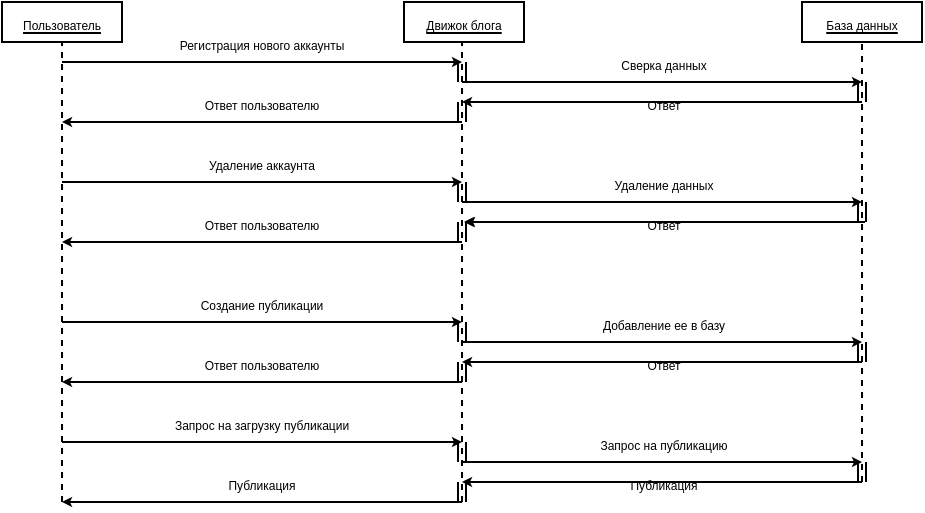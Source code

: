 <mxfile version="12.3.3" type="device" pages="1"><diagram id="SskassPZ_28P_0DIX0Dh" name="Page-1"><mxGraphModel dx="563" dy="312" grid="1" gridSize="10" guides="1" tooltips="1" connect="1" arrows="1" fold="1" page="1" pageScale="1" pageWidth="827" pageHeight="1169" math="0" shadow="0"><root><mxCell id="0"/><mxCell id="1" parent="0"/><mxCell id="jCWmxjjNjWLNeYqLQWng-11" value="&lt;font style=&quot;font-size: 6px&quot;&gt;Регистрация нового аккаунты&lt;/font&gt;" style="text;html=1;strokeColor=none;fillColor=none;align=center;verticalAlign=middle;whiteSpace=wrap;rounded=0;" vertex="1" parent="1"><mxGeometry x="120" y="190" width="100" height="20" as="geometry"/></mxCell><mxCell id="jCWmxjjNjWLNeYqLQWng-3" value="&lt;font style=&quot;font-size: 6px&quot;&gt;&lt;u&gt;Пользователь&lt;/u&gt;&lt;/font&gt;" style="rounded=0;whiteSpace=wrap;html=1;" vertex="1" parent="1"><mxGeometry x="40" y="180" width="60" height="20" as="geometry"/></mxCell><mxCell id="jCWmxjjNjWLNeYqLQWng-4" value="&lt;font style=&quot;font-size: 6px&quot;&gt;&lt;u&gt;Движок блога&lt;br&gt;&lt;/u&gt;&lt;/font&gt;" style="rounded=0;whiteSpace=wrap;html=1;" vertex="1" parent="1"><mxGeometry x="241" y="180" width="60" height="20" as="geometry"/></mxCell><mxCell id="jCWmxjjNjWLNeYqLQWng-5" value="&lt;font style=&quot;font-size: 6px&quot;&gt;&lt;u&gt;База данных&lt;br&gt;&lt;/u&gt;&lt;/font&gt;" style="rounded=0;whiteSpace=wrap;html=1;" vertex="1" parent="1"><mxGeometry x="440" y="180" width="60" height="20" as="geometry"/></mxCell><mxCell id="jCWmxjjNjWLNeYqLQWng-6" value="" style="endArrow=none;dashed=1;html=1;entryX=0.5;entryY=1;entryDx=0;entryDy=0;" edge="1" parent="1" target="jCWmxjjNjWLNeYqLQWng-3"><mxGeometry width="50" height="50" relative="1" as="geometry"><mxPoint x="70" y="430" as="sourcePoint"/><mxPoint x="90" y="220" as="targetPoint"/></mxGeometry></mxCell><mxCell id="jCWmxjjNjWLNeYqLQWng-7" value="" style="endArrow=none;dashed=1;html=1;entryX=0.5;entryY=1;entryDx=0;entryDy=0;" edge="1" parent="1"><mxGeometry width="50" height="50" relative="1" as="geometry"><mxPoint x="270" y="430" as="sourcePoint"/><mxPoint x="270" y="200" as="targetPoint"/></mxGeometry></mxCell><mxCell id="jCWmxjjNjWLNeYqLQWng-8" value="" style="endArrow=none;dashed=1;html=1;entryX=0.5;entryY=1;entryDx=0;entryDy=0;" edge="1" parent="1"><mxGeometry width="50" height="50" relative="1" as="geometry"><mxPoint x="470" y="420" as="sourcePoint"/><mxPoint x="470" y="200" as="targetPoint"/></mxGeometry></mxCell><mxCell id="jCWmxjjNjWLNeYqLQWng-9" value="" style="endArrow=classic;html=1;jumpSize=2;startSize=4;endSize=2;" edge="1" parent="1"><mxGeometry width="50" height="50" relative="1" as="geometry"><mxPoint x="70" y="210" as="sourcePoint"/><mxPoint x="270" y="210" as="targetPoint"/></mxGeometry></mxCell><mxCell id="jCWmxjjNjWLNeYqLQWng-16" value="" style="shape=link;html=1;startSize=1;endSize=1;strokeWidth=1;" edge="1" parent="1"><mxGeometry width="50" height="50" relative="1" as="geometry"><mxPoint x="270" y="220" as="sourcePoint"/><mxPoint x="270" y="210" as="targetPoint"/><Array as="points"/></mxGeometry></mxCell><mxCell id="jCWmxjjNjWLNeYqLQWng-17" value="" style="endArrow=classic;html=1;jumpSize=2;startSize=4;endSize=2;" edge="1" parent="1"><mxGeometry width="50" height="50" relative="1" as="geometry"><mxPoint x="270" y="220" as="sourcePoint"/><mxPoint x="470" y="220" as="targetPoint"/></mxGeometry></mxCell><mxCell id="jCWmxjjNjWLNeYqLQWng-18" value="&lt;font style=&quot;font-size: 6px&quot;&gt;Ответ&lt;/font&gt;" style="text;html=1;strokeColor=none;fillColor=none;align=center;verticalAlign=middle;whiteSpace=wrap;rounded=0;" vertex="1" parent="1"><mxGeometry x="320.5" y="220" width="100" height="20" as="geometry"/></mxCell><mxCell id="jCWmxjjNjWLNeYqLQWng-19" value="" style="shape=link;html=1;startSize=1;endSize=1;strokeWidth=1;" edge="1" parent="1"><mxGeometry width="50" height="50" relative="1" as="geometry"><mxPoint x="470" y="230" as="sourcePoint"/><mxPoint x="470" y="220" as="targetPoint"/><Array as="points"/></mxGeometry></mxCell><mxCell id="jCWmxjjNjWLNeYqLQWng-20" value="" style="endArrow=classic;html=1;jumpSize=2;startSize=4;endSize=2;" edge="1" parent="1"><mxGeometry width="50" height="50" relative="1" as="geometry"><mxPoint x="470" y="230" as="sourcePoint"/><mxPoint x="270" y="230" as="targetPoint"/></mxGeometry></mxCell><mxCell id="jCWmxjjNjWLNeYqLQWng-21" value="&lt;font style=&quot;font-size: 6px&quot;&gt;Сверка данных&lt;/font&gt;" style="text;html=1;strokeColor=none;fillColor=none;align=center;verticalAlign=middle;whiteSpace=wrap;rounded=0;" vertex="1" parent="1"><mxGeometry x="320.5" y="200" width="100" height="20" as="geometry"/></mxCell><mxCell id="jCWmxjjNjWLNeYqLQWng-24" value="" style="shape=link;html=1;startSize=1;endSize=1;strokeWidth=1;" edge="1" parent="1"><mxGeometry width="50" height="50" relative="1" as="geometry"><mxPoint x="270" y="240" as="sourcePoint"/><mxPoint x="270" y="230" as="targetPoint"/><Array as="points"/></mxGeometry></mxCell><mxCell id="jCWmxjjNjWLNeYqLQWng-26" value="" style="endArrow=classic;html=1;jumpSize=2;startSize=4;endSize=2;" edge="1" parent="1"><mxGeometry width="50" height="50" relative="1" as="geometry"><mxPoint x="270" y="240" as="sourcePoint"/><mxPoint x="70" y="240" as="targetPoint"/></mxGeometry></mxCell><mxCell id="jCWmxjjNjWLNeYqLQWng-27" value="&lt;font style=&quot;font-size: 6px&quot;&gt;Ответ пользователю&lt;/font&gt;" style="text;html=1;strokeColor=none;fillColor=none;align=center;verticalAlign=middle;whiteSpace=wrap;rounded=0;" vertex="1" parent="1"><mxGeometry x="120" y="220" width="100" height="20" as="geometry"/></mxCell><mxCell id="jCWmxjjNjWLNeYqLQWng-30" value="&lt;font style=&quot;font-size: 6px&quot;&gt;Удаление аккаунта&lt;/font&gt;" style="text;html=1;strokeColor=none;fillColor=none;align=center;verticalAlign=middle;whiteSpace=wrap;rounded=0;" vertex="1" parent="1"><mxGeometry x="120" y="250" width="100" height="20" as="geometry"/></mxCell><mxCell id="jCWmxjjNjWLNeYqLQWng-31" value="" style="endArrow=classic;html=1;jumpSize=2;startSize=4;endSize=2;" edge="1" parent="1"><mxGeometry width="50" height="50" relative="1" as="geometry"><mxPoint x="70" y="270" as="sourcePoint"/><mxPoint x="270" y="270" as="targetPoint"/></mxGeometry></mxCell><mxCell id="jCWmxjjNjWLNeYqLQWng-32" value="" style="shape=link;html=1;startSize=1;endSize=1;strokeWidth=1;" edge="1" parent="1"><mxGeometry width="50" height="50" relative="1" as="geometry"><mxPoint x="270" y="280" as="sourcePoint"/><mxPoint x="270" y="270" as="targetPoint"/><Array as="points"/></mxGeometry></mxCell><mxCell id="jCWmxjjNjWLNeYqLQWng-33" value="" style="endArrow=classic;html=1;jumpSize=2;startSize=4;endSize=2;" edge="1" parent="1"><mxGeometry width="50" height="50" relative="1" as="geometry"><mxPoint x="270" y="280" as="sourcePoint"/><mxPoint x="470" y="280" as="targetPoint"/></mxGeometry></mxCell><mxCell id="jCWmxjjNjWLNeYqLQWng-34" value="&lt;font style=&quot;font-size: 6px&quot;&gt;Ответ&lt;/font&gt;" style="text;html=1;strokeColor=none;fillColor=none;align=center;verticalAlign=middle;whiteSpace=wrap;rounded=0;" vertex="1" parent="1"><mxGeometry x="320.5" y="280" width="100" height="20" as="geometry"/></mxCell><mxCell id="jCWmxjjNjWLNeYqLQWng-35" value="" style="shape=link;html=1;startSize=1;endSize=1;strokeWidth=1;" edge="1" parent="1"><mxGeometry width="50" height="50" relative="1" as="geometry"><mxPoint x="470" y="290" as="sourcePoint"/><mxPoint x="470" y="280" as="targetPoint"/><Array as="points"/></mxGeometry></mxCell><mxCell id="jCWmxjjNjWLNeYqLQWng-36" value="" style="endArrow=classic;html=1;jumpSize=2;startSize=4;endSize=2;" edge="1" parent="1"><mxGeometry width="50" height="50" relative="1" as="geometry"><mxPoint x="471.5" y="290" as="sourcePoint"/><mxPoint x="271.5" y="290" as="targetPoint"/></mxGeometry></mxCell><mxCell id="jCWmxjjNjWLNeYqLQWng-37" value="&lt;span style=&quot;font-size: 6px&quot;&gt;Удаление данных&lt;/span&gt;" style="text;html=1;strokeColor=none;fillColor=none;align=center;verticalAlign=middle;whiteSpace=wrap;rounded=0;" vertex="1" parent="1"><mxGeometry x="320.5" y="260" width="100" height="20" as="geometry"/></mxCell><mxCell id="jCWmxjjNjWLNeYqLQWng-38" value="" style="shape=link;html=1;startSize=1;endSize=1;strokeWidth=1;" edge="1" parent="1"><mxGeometry width="50" height="50" relative="1" as="geometry"><mxPoint x="270" y="300" as="sourcePoint"/><mxPoint x="270" y="290" as="targetPoint"/><Array as="points"/></mxGeometry></mxCell><mxCell id="jCWmxjjNjWLNeYqLQWng-39" value="" style="endArrow=classic;html=1;jumpSize=2;startSize=4;endSize=2;" edge="1" parent="1"><mxGeometry width="50" height="50" relative="1" as="geometry"><mxPoint x="270" y="300" as="sourcePoint"/><mxPoint x="70" y="300" as="targetPoint"/></mxGeometry></mxCell><mxCell id="jCWmxjjNjWLNeYqLQWng-40" value="&lt;font style=&quot;font-size: 6px&quot;&gt;Ответ пользователю&lt;/font&gt;" style="text;html=1;strokeColor=none;fillColor=none;align=center;verticalAlign=middle;whiteSpace=wrap;rounded=0;" vertex="1" parent="1"><mxGeometry x="120" y="280" width="100" height="20" as="geometry"/></mxCell><mxCell id="jCWmxjjNjWLNeYqLQWng-41" value="&lt;font style=&quot;font-size: 6px&quot;&gt;Создание публикации&lt;/font&gt;" style="text;html=1;strokeColor=none;fillColor=none;align=center;verticalAlign=middle;whiteSpace=wrap;rounded=0;" vertex="1" parent="1"><mxGeometry x="120" y="320" width="100" height="20" as="geometry"/></mxCell><mxCell id="jCWmxjjNjWLNeYqLQWng-42" value="" style="endArrow=classic;html=1;jumpSize=2;startSize=4;endSize=2;" edge="1" parent="1"><mxGeometry width="50" height="50" relative="1" as="geometry"><mxPoint x="70" y="340" as="sourcePoint"/><mxPoint x="270" y="340" as="targetPoint"/></mxGeometry></mxCell><mxCell id="jCWmxjjNjWLNeYqLQWng-43" value="" style="shape=link;html=1;startSize=1;endSize=1;strokeWidth=1;" edge="1" parent="1"><mxGeometry width="50" height="50" relative="1" as="geometry"><mxPoint x="270" y="350" as="sourcePoint"/><mxPoint x="270" y="340" as="targetPoint"/><Array as="points"/></mxGeometry></mxCell><mxCell id="jCWmxjjNjWLNeYqLQWng-44" value="" style="endArrow=classic;html=1;jumpSize=2;startSize=4;endSize=2;" edge="1" parent="1"><mxGeometry width="50" height="50" relative="1" as="geometry"><mxPoint x="270" y="350" as="sourcePoint"/><mxPoint x="470" y="350" as="targetPoint"/></mxGeometry></mxCell><mxCell id="jCWmxjjNjWLNeYqLQWng-45" value="&lt;font style=&quot;font-size: 6px&quot;&gt;Ответ&lt;/font&gt;" style="text;html=1;strokeColor=none;fillColor=none;align=center;verticalAlign=middle;whiteSpace=wrap;rounded=0;" vertex="1" parent="1"><mxGeometry x="320.5" y="350" width="100" height="20" as="geometry"/></mxCell><mxCell id="jCWmxjjNjWLNeYqLQWng-46" value="" style="shape=link;html=1;startSize=1;endSize=1;strokeWidth=1;" edge="1" parent="1"><mxGeometry width="50" height="50" relative="1" as="geometry"><mxPoint x="470" y="360" as="sourcePoint"/><mxPoint x="470" y="350" as="targetPoint"/><Array as="points"/></mxGeometry></mxCell><mxCell id="jCWmxjjNjWLNeYqLQWng-47" value="" style="endArrow=classic;html=1;jumpSize=2;startSize=4;endSize=2;" edge="1" parent="1"><mxGeometry width="50" height="50" relative="1" as="geometry"><mxPoint x="470" y="360" as="sourcePoint"/><mxPoint x="270" y="360" as="targetPoint"/></mxGeometry></mxCell><mxCell id="jCWmxjjNjWLNeYqLQWng-48" value="&lt;font style=&quot;font-size: 6px&quot;&gt;Добавление ее в базу&lt;/font&gt;" style="text;html=1;strokeColor=none;fillColor=none;align=center;verticalAlign=middle;whiteSpace=wrap;rounded=0;" vertex="1" parent="1"><mxGeometry x="320.5" y="330" width="100" height="20" as="geometry"/></mxCell><mxCell id="jCWmxjjNjWLNeYqLQWng-49" value="" style="shape=link;html=1;startSize=1;endSize=1;strokeWidth=1;" edge="1" parent="1"><mxGeometry width="50" height="50" relative="1" as="geometry"><mxPoint x="270" y="370" as="sourcePoint"/><mxPoint x="270" y="360" as="targetPoint"/><Array as="points"/></mxGeometry></mxCell><mxCell id="jCWmxjjNjWLNeYqLQWng-50" value="" style="endArrow=classic;html=1;jumpSize=2;startSize=4;endSize=2;" edge="1" parent="1"><mxGeometry width="50" height="50" relative="1" as="geometry"><mxPoint x="270" y="370" as="sourcePoint"/><mxPoint x="70" y="370" as="targetPoint"/></mxGeometry></mxCell><mxCell id="jCWmxjjNjWLNeYqLQWng-51" value="&lt;font style=&quot;font-size: 6px&quot;&gt;Ответ пользователю&lt;/font&gt;" style="text;html=1;strokeColor=none;fillColor=none;align=center;verticalAlign=middle;whiteSpace=wrap;rounded=0;" vertex="1" parent="1"><mxGeometry x="120" y="350" width="100" height="20" as="geometry"/></mxCell><mxCell id="jCWmxjjNjWLNeYqLQWng-52" value="" style="endArrow=classic;html=1;jumpSize=2;startSize=4;endSize=2;" edge="1" parent="1"><mxGeometry width="50" height="50" relative="1" as="geometry"><mxPoint x="471" y="290" as="sourcePoint"/><mxPoint x="271" y="290" as="targetPoint"/></mxGeometry></mxCell><mxCell id="jCWmxjjNjWLNeYqLQWng-53" value="&lt;font style=&quot;font-size: 6px&quot;&gt;Запрос на загрузку публикации&lt;/font&gt;" style="text;html=1;strokeColor=none;fillColor=none;align=center;verticalAlign=middle;whiteSpace=wrap;rounded=0;" vertex="1" parent="1"><mxGeometry x="120" y="380" width="100" height="20" as="geometry"/></mxCell><mxCell id="jCWmxjjNjWLNeYqLQWng-54" value="" style="endArrow=classic;html=1;jumpSize=2;startSize=4;endSize=2;" edge="1" parent="1"><mxGeometry width="50" height="50" relative="1" as="geometry"><mxPoint x="70" y="400" as="sourcePoint"/><mxPoint x="270" y="400" as="targetPoint"/></mxGeometry></mxCell><mxCell id="jCWmxjjNjWLNeYqLQWng-55" value="" style="shape=link;html=1;startSize=1;endSize=1;strokeWidth=1;" edge="1" parent="1"><mxGeometry width="50" height="50" relative="1" as="geometry"><mxPoint x="270" y="410" as="sourcePoint"/><mxPoint x="270" y="400" as="targetPoint"/><Array as="points"/></mxGeometry></mxCell><mxCell id="jCWmxjjNjWLNeYqLQWng-56" value="" style="endArrow=classic;html=1;jumpSize=2;startSize=4;endSize=2;" edge="1" parent="1"><mxGeometry width="50" height="50" relative="1" as="geometry"><mxPoint x="270" y="410" as="sourcePoint"/><mxPoint x="470" y="410" as="targetPoint"/></mxGeometry></mxCell><mxCell id="jCWmxjjNjWLNeYqLQWng-57" value="&lt;font style=&quot;font-size: 6px&quot;&gt;Публикация&lt;/font&gt;" style="text;html=1;strokeColor=none;fillColor=none;align=center;verticalAlign=middle;whiteSpace=wrap;rounded=0;" vertex="1" parent="1"><mxGeometry x="320.5" y="410" width="100" height="20" as="geometry"/></mxCell><mxCell id="jCWmxjjNjWLNeYqLQWng-58" value="" style="shape=link;html=1;startSize=1;endSize=1;strokeWidth=1;" edge="1" parent="1"><mxGeometry width="50" height="50" relative="1" as="geometry"><mxPoint x="470" y="420" as="sourcePoint"/><mxPoint x="470" y="410" as="targetPoint"/><Array as="points"/></mxGeometry></mxCell><mxCell id="jCWmxjjNjWLNeYqLQWng-59" value="" style="endArrow=classic;html=1;jumpSize=2;startSize=4;endSize=2;" edge="1" parent="1"><mxGeometry width="50" height="50" relative="1" as="geometry"><mxPoint x="470" y="420" as="sourcePoint"/><mxPoint x="270" y="420" as="targetPoint"/></mxGeometry></mxCell><mxCell id="jCWmxjjNjWLNeYqLQWng-60" value="&lt;font style=&quot;font-size: 6px&quot;&gt;Запрос на публикацию&lt;/font&gt;" style="text;html=1;strokeColor=none;fillColor=none;align=center;verticalAlign=middle;whiteSpace=wrap;rounded=0;" vertex="1" parent="1"><mxGeometry x="320.5" y="390" width="100" height="20" as="geometry"/></mxCell><mxCell id="jCWmxjjNjWLNeYqLQWng-61" value="" style="shape=link;html=1;startSize=1;endSize=1;strokeWidth=1;" edge="1" parent="1"><mxGeometry width="50" height="50" relative="1" as="geometry"><mxPoint x="270" y="430" as="sourcePoint"/><mxPoint x="270" y="420" as="targetPoint"/><Array as="points"/></mxGeometry></mxCell><mxCell id="jCWmxjjNjWLNeYqLQWng-62" value="" style="endArrow=classic;html=1;jumpSize=2;startSize=4;endSize=2;" edge="1" parent="1"><mxGeometry width="50" height="50" relative="1" as="geometry"><mxPoint x="270" y="430" as="sourcePoint"/><mxPoint x="70" y="430" as="targetPoint"/></mxGeometry></mxCell><mxCell id="jCWmxjjNjWLNeYqLQWng-63" value="&lt;font style=&quot;font-size: 6px&quot;&gt;Публикация&lt;/font&gt;" style="text;html=1;strokeColor=none;fillColor=none;align=center;verticalAlign=middle;whiteSpace=wrap;rounded=0;" vertex="1" parent="1"><mxGeometry x="120" y="410" width="100" height="20" as="geometry"/></mxCell></root></mxGraphModel></diagram></mxfile>